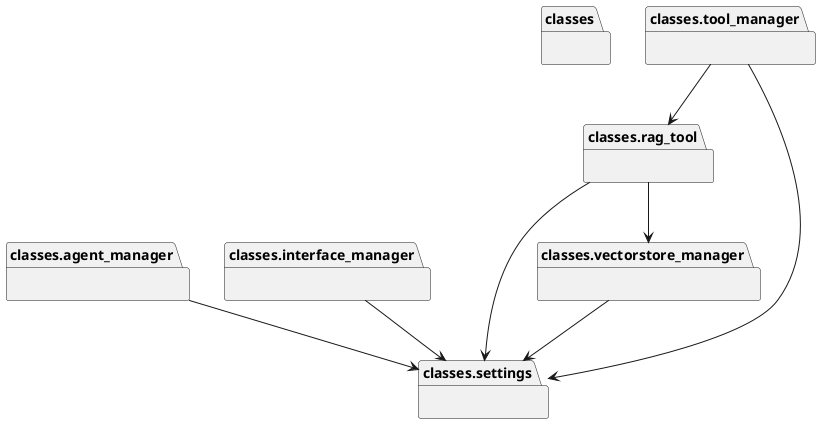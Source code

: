 @startuml packages
set namespaceSeparator none
package "classes" as classes {
}
package "classes.agent_manager" as classes.agent_manager {
}
package "classes.interface_manager" as classes.interface_manager {
}
package "classes.rag_tool" as classes.rag_tool {
}
package "classes.settings" as classes.settings {
}
package "classes.tool_manager" as classes.tool_manager {
}
package "classes.vectorstore_manager" as classes.vectorstore_manager {
}
classes.agent_manager --> classes.settings
classes.interface_manager --> classes.settings
classes.rag_tool --> classes.settings
classes.rag_tool --> classes.vectorstore_manager
classes.tool_manager --> classes.rag_tool
classes.tool_manager --> classes.settings
classes.vectorstore_manager --> classes.settings
@enduml
